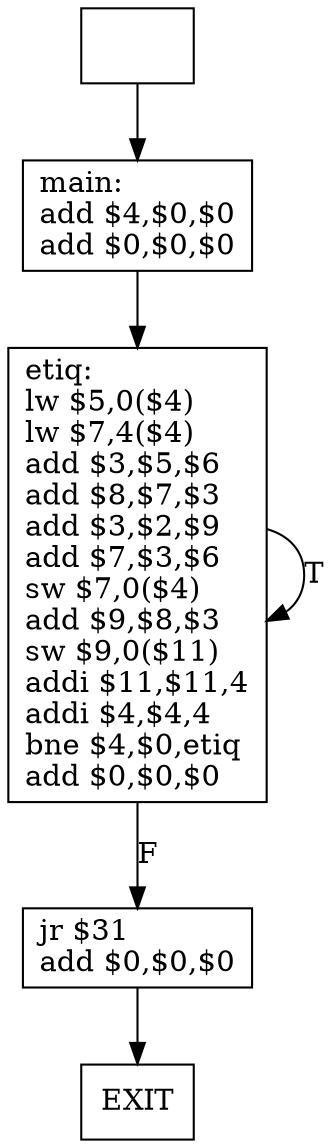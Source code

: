 digraph G1 {
node [shape = box];
BB1 [label = ""] ;
BB1 -> BB4 [style = filled, label = ""];
BB4 [label = "main:\ladd $4,$0,$0\ladd $0,$0,$0\l"] ;
BB4 -> BB16 [style = filled, label = ""];
BB16 [label = "etiq:\llw $5,0($4)\llw $7,4($4)\ladd $3,$5,$6\ladd $8,$7,$3\ladd $3,$2,$9\ladd $7,$3,$6\lsw $7,0($4)\ladd $9,$8,$3\lsw $9,0($11)\laddi $11,$11,4\laddi $4,$4,4\lbne $4,$0,etiq\ladd $0,$0,$0\l"] ;
BB16 -> BB16 [style = filled, label = "T"];
BB16 -> BB18[style = filled, label = "F"];
BB18 [label = "jr $31\ladd $0,$0,$0\l"] ;
BB18 -> EXIT  [style = filled, label = ""];
}
